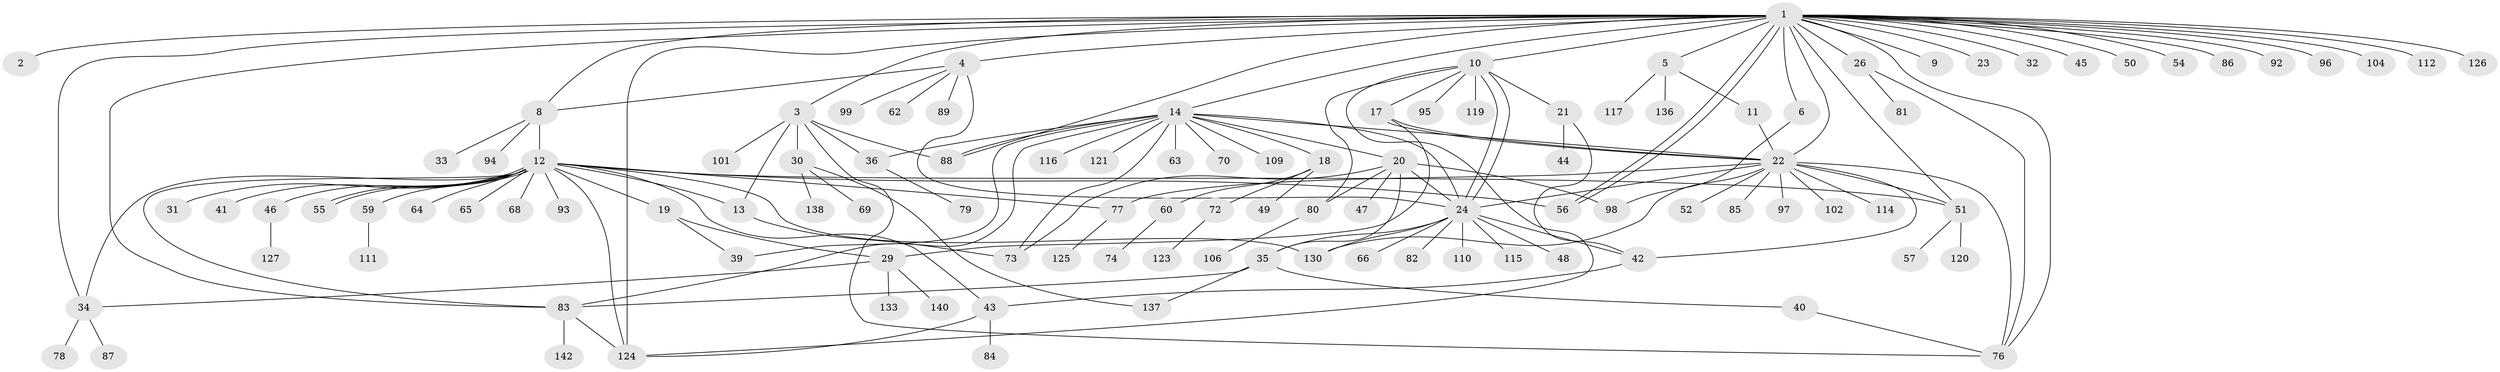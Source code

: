 // Generated by graph-tools (version 1.1) at 2025/51/02/27/25 19:51:59]
// undirected, 110 vertices, 155 edges
graph export_dot {
graph [start="1"]
  node [color=gray90,style=filled];
  1 [super="+128"];
  2;
  3 [super="+28"];
  4 [super="+7"];
  5 [super="+113"];
  6;
  8;
  9;
  10 [super="+27"];
  11;
  12 [super="+15"];
  13 [super="+134"];
  14 [super="+16"];
  17 [super="+38"];
  18 [super="+25"];
  19 [super="+131"];
  20 [super="+132"];
  21 [super="+107"];
  22 [super="+58"];
  23;
  24 [super="+75"];
  26 [super="+71"];
  29;
  30 [super="+53"];
  31;
  32;
  33;
  34 [super="+67"];
  35 [super="+90"];
  36 [super="+37"];
  39;
  40;
  41;
  42;
  43 [super="+100"];
  44 [super="+61"];
  45;
  46;
  47;
  48;
  49;
  50;
  51 [super="+143"];
  52;
  54;
  55;
  56;
  57;
  59 [super="+118"];
  60 [super="+103"];
  62;
  63;
  64;
  65;
  66;
  68;
  69;
  70;
  72 [super="+105"];
  73 [super="+135"];
  74;
  76;
  77;
  78;
  79 [super="+129"];
  80 [super="+141"];
  81;
  82;
  83 [super="+91"];
  84;
  85;
  86;
  87;
  88 [super="+122"];
  89;
  92;
  93;
  94;
  95;
  96;
  97;
  98;
  99;
  101 [super="+108"];
  102;
  104;
  106;
  109;
  110;
  111;
  112;
  114;
  115;
  116;
  117;
  119;
  120;
  121;
  123;
  124 [super="+139"];
  125;
  126;
  127;
  130;
  133;
  136;
  137;
  138;
  140;
  142;
  1 -- 2;
  1 -- 3;
  1 -- 4 [weight=3];
  1 -- 5;
  1 -- 6;
  1 -- 8;
  1 -- 9;
  1 -- 10;
  1 -- 14;
  1 -- 23;
  1 -- 26;
  1 -- 32;
  1 -- 34;
  1 -- 45;
  1 -- 50;
  1 -- 54;
  1 -- 56;
  1 -- 56;
  1 -- 76;
  1 -- 83;
  1 -- 86;
  1 -- 88;
  1 -- 92;
  1 -- 96;
  1 -- 104;
  1 -- 112;
  1 -- 124;
  1 -- 126;
  1 -- 22;
  1 -- 51;
  3 -- 13;
  3 -- 76;
  3 -- 101;
  3 -- 88;
  3 -- 30;
  3 -- 36;
  4 -- 8;
  4 -- 62;
  4 -- 89;
  4 -- 24;
  4 -- 99;
  5 -- 11;
  5 -- 136;
  5 -- 117;
  6 -- 98;
  8 -- 12;
  8 -- 33;
  8 -- 94;
  10 -- 17;
  10 -- 21;
  10 -- 24;
  10 -- 24;
  10 -- 80;
  10 -- 95;
  10 -- 119;
  10 -- 124;
  11 -- 22;
  12 -- 19;
  12 -- 31;
  12 -- 41;
  12 -- 43;
  12 -- 51;
  12 -- 55;
  12 -- 55;
  12 -- 59;
  12 -- 68;
  12 -- 83;
  12 -- 93;
  12 -- 124;
  12 -- 64;
  12 -- 65;
  12 -- 130;
  12 -- 77;
  12 -- 46;
  12 -- 56;
  12 -- 34;
  12 -- 13;
  13 -- 73;
  14 -- 22;
  14 -- 70;
  14 -- 83;
  14 -- 109;
  14 -- 116;
  14 -- 36;
  14 -- 39;
  14 -- 73;
  14 -- 18;
  14 -- 20;
  14 -- 24;
  14 -- 121;
  14 -- 88;
  14 -- 63;
  17 -- 22;
  17 -- 22;
  17 -- 29;
  18 -- 49;
  18 -- 60;
  18 -- 72;
  19 -- 29;
  19 -- 39;
  20 -- 24;
  20 -- 35;
  20 -- 47;
  20 -- 73;
  20 -- 98;
  20 -- 80;
  21 -- 44;
  21 -- 42;
  22 -- 24;
  22 -- 51;
  22 -- 52;
  22 -- 97;
  22 -- 130;
  22 -- 102;
  22 -- 42;
  22 -- 76;
  22 -- 77;
  22 -- 114;
  22 -- 85;
  24 -- 35;
  24 -- 42;
  24 -- 48;
  24 -- 66;
  24 -- 82;
  24 -- 110;
  24 -- 115;
  24 -- 130;
  26 -- 81;
  26 -- 76;
  29 -- 34;
  29 -- 133;
  29 -- 140;
  30 -- 69;
  30 -- 138;
  30 -- 137;
  34 -- 78;
  34 -- 87;
  35 -- 40;
  35 -- 137;
  35 -- 83;
  36 -- 79;
  40 -- 76;
  42 -- 43;
  43 -- 84;
  43 -- 124;
  46 -- 127;
  51 -- 57;
  51 -- 120;
  59 -- 111;
  60 -- 74;
  72 -- 123;
  77 -- 125;
  80 -- 106;
  83 -- 142;
  83 -- 124;
}
